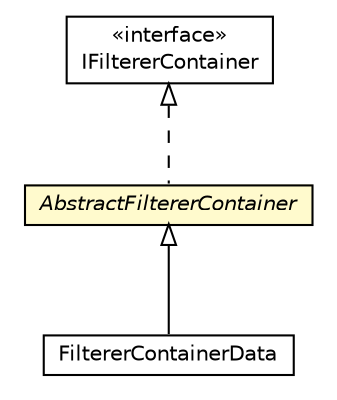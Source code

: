 #!/usr/local/bin/dot
#
# Class diagram 
# Generated by UMLGraph version R5_6-24-gf6e263 (http://www.umlgraph.org/)
#

digraph G {
	edge [fontname="Helvetica",fontsize=10,labelfontname="Helvetica",labelfontsize=10];
	node [fontname="Helvetica",fontsize=10,shape=plaintext];
	nodesep=0.25;
	ranksep=0.5;
	// org.universAAL.middleware.context.data.IFiltererContainer
	c1807112 [label=<<table title="org.universAAL.middleware.context.data.IFiltererContainer" border="0" cellborder="1" cellspacing="0" cellpadding="2" port="p" href="./IFiltererContainer.html">
		<tr><td><table border="0" cellspacing="0" cellpadding="1">
<tr><td align="center" balign="center"> &#171;interface&#187; </td></tr>
<tr><td align="center" balign="center"> IFiltererContainer </td></tr>
		</table></td></tr>
		</table>>, URL="./IFiltererContainer.html", fontname="Helvetica", fontcolor="black", fontsize=10.0];
	// org.universAAL.middleware.context.data.AbstractFiltererContainer
	c1807113 [label=<<table title="org.universAAL.middleware.context.data.AbstractFiltererContainer" border="0" cellborder="1" cellspacing="0" cellpadding="2" port="p" bgcolor="lemonChiffon" href="./AbstractFiltererContainer.html">
		<tr><td><table border="0" cellspacing="0" cellpadding="1">
<tr><td align="center" balign="center"><font face="Helvetica-Oblique"> AbstractFiltererContainer </font></td></tr>
		</table></td></tr>
		</table>>, URL="./AbstractFiltererContainer.html", fontname="Helvetica", fontcolor="black", fontsize=10.0];
	// org.universAAL.middleware.context.data.FiltererContainerData
	c1807115 [label=<<table title="org.universAAL.middleware.context.data.FiltererContainerData" border="0" cellborder="1" cellspacing="0" cellpadding="2" port="p" href="./FiltererContainerData.html">
		<tr><td><table border="0" cellspacing="0" cellpadding="1">
<tr><td align="center" balign="center"> FiltererContainerData </td></tr>
		</table></td></tr>
		</table>>, URL="./FiltererContainerData.html", fontname="Helvetica", fontcolor="black", fontsize=10.0];
	//org.universAAL.middleware.context.data.AbstractFiltererContainer implements org.universAAL.middleware.context.data.IFiltererContainer
	c1807112:p -> c1807113:p [dir=back,arrowtail=empty,style=dashed];
	//org.universAAL.middleware.context.data.FiltererContainerData extends org.universAAL.middleware.context.data.AbstractFiltererContainer
	c1807113:p -> c1807115:p [dir=back,arrowtail=empty];
}

